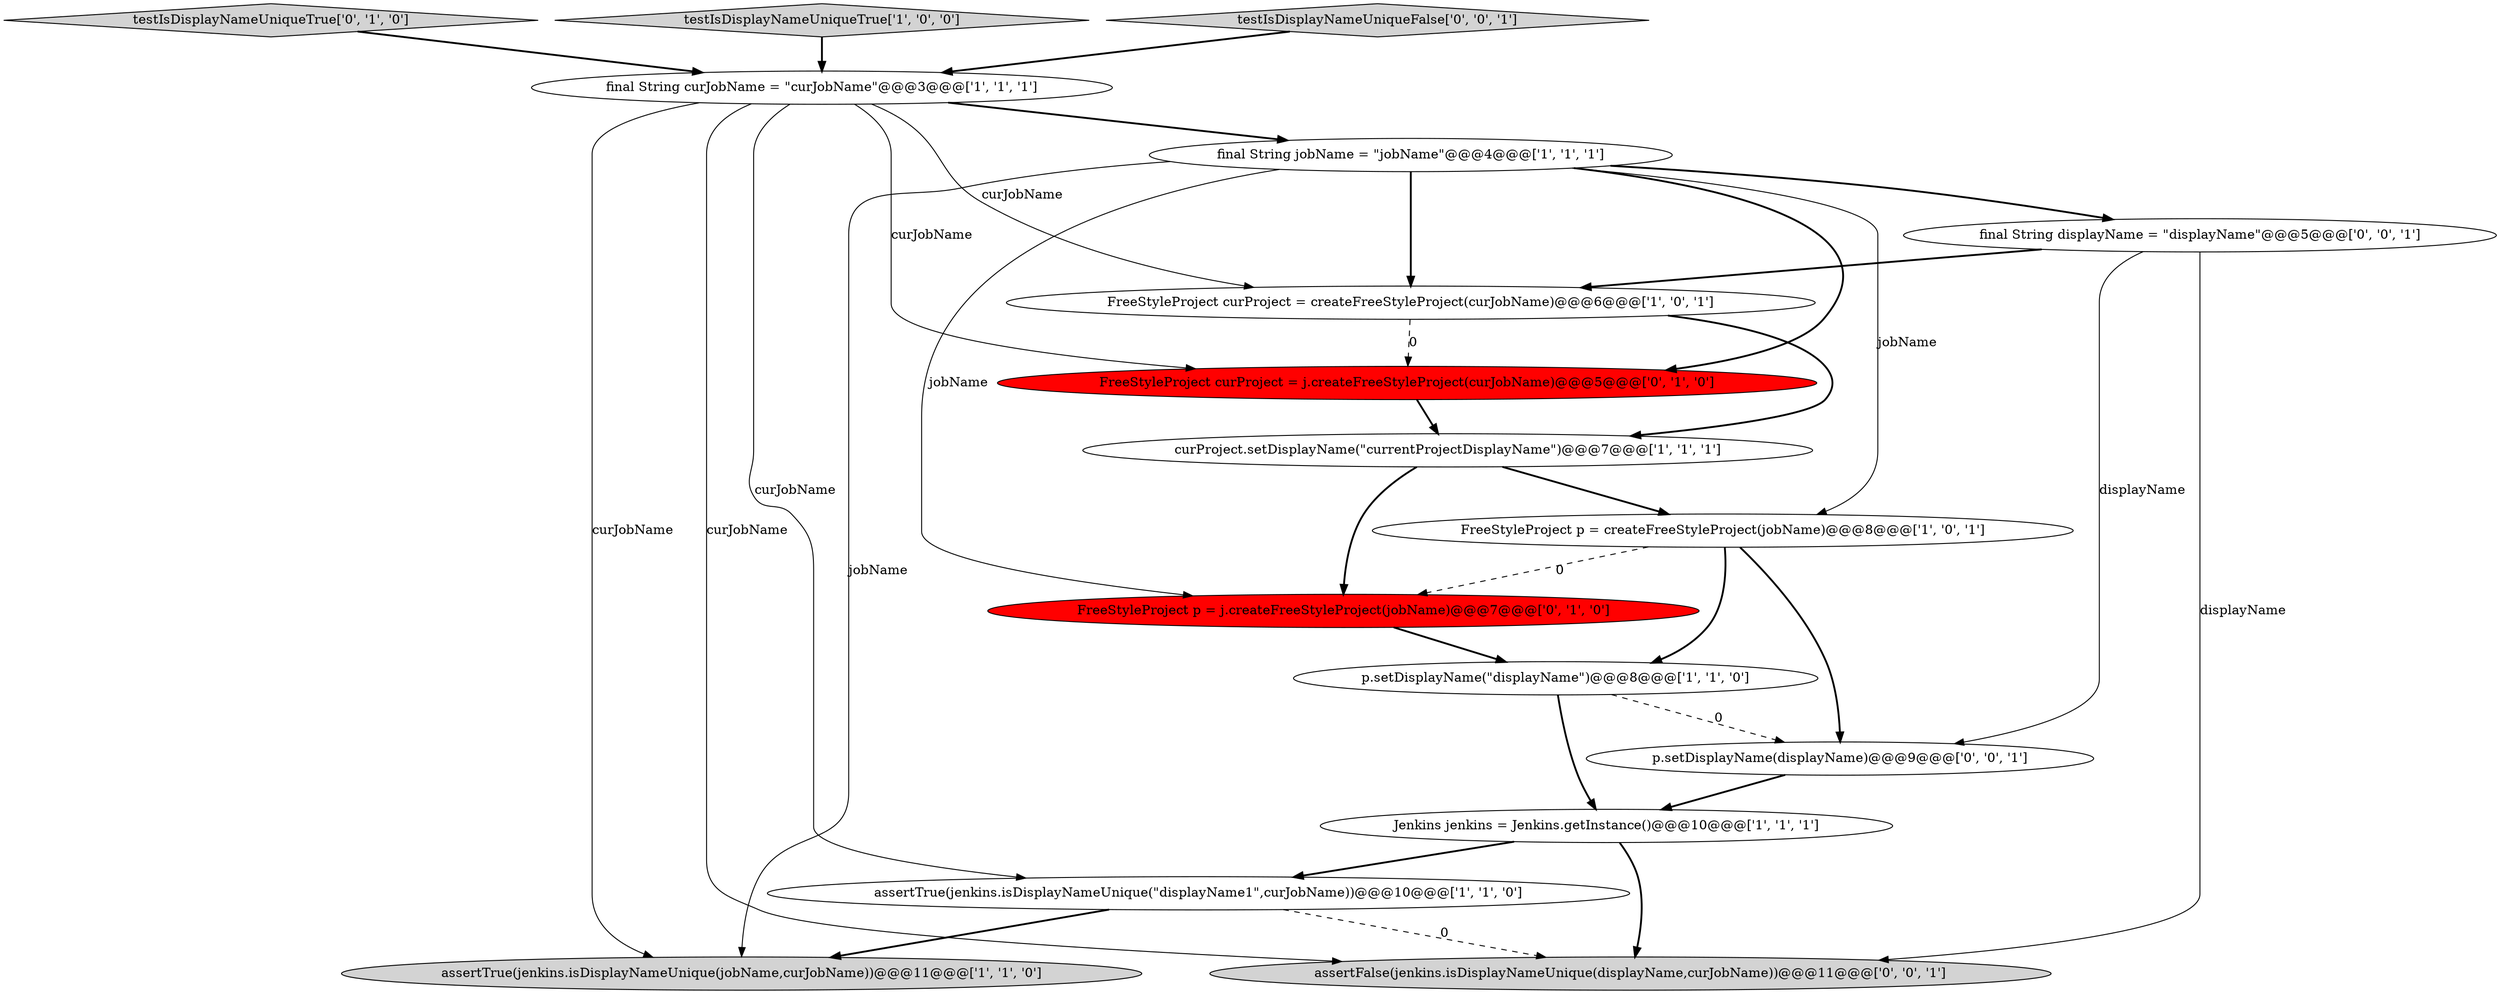 digraph {
7 [style = filled, label = "Jenkins jenkins = Jenkins.getInstance()@@@10@@@['1', '1', '1']", fillcolor = white, shape = ellipse image = "AAA0AAABBB1BBB"];
3 [style = filled, label = "p.setDisplayName(\"displayName\")@@@8@@@['1', '1', '0']", fillcolor = white, shape = ellipse image = "AAA0AAABBB1BBB"];
12 [style = filled, label = "testIsDisplayNameUniqueTrue['0', '1', '0']", fillcolor = lightgray, shape = diamond image = "AAA0AAABBB2BBB"];
8 [style = filled, label = "assertTrue(jenkins.isDisplayNameUnique(\"displayName1\",curJobName))@@@10@@@['1', '1', '0']", fillcolor = white, shape = ellipse image = "AAA0AAABBB1BBB"];
2 [style = filled, label = "final String curJobName = \"curJobName\"@@@3@@@['1', '1', '1']", fillcolor = white, shape = ellipse image = "AAA0AAABBB1BBB"];
1 [style = filled, label = "assertTrue(jenkins.isDisplayNameUnique(jobName,curJobName))@@@11@@@['1', '1', '0']", fillcolor = lightgray, shape = ellipse image = "AAA0AAABBB1BBB"];
13 [style = filled, label = "p.setDisplayName(displayName)@@@9@@@['0', '0', '1']", fillcolor = white, shape = ellipse image = "AAA0AAABBB3BBB"];
9 [style = filled, label = "testIsDisplayNameUniqueTrue['1', '0', '0']", fillcolor = lightgray, shape = diamond image = "AAA0AAABBB1BBB"];
10 [style = filled, label = "FreeStyleProject p = j.createFreeStyleProject(jobName)@@@7@@@['0', '1', '0']", fillcolor = red, shape = ellipse image = "AAA1AAABBB2BBB"];
14 [style = filled, label = "testIsDisplayNameUniqueFalse['0', '0', '1']", fillcolor = lightgray, shape = diamond image = "AAA0AAABBB3BBB"];
16 [style = filled, label = "assertFalse(jenkins.isDisplayNameUnique(displayName,curJobName))@@@11@@@['0', '0', '1']", fillcolor = lightgray, shape = ellipse image = "AAA0AAABBB3BBB"];
0 [style = filled, label = "FreeStyleProject curProject = createFreeStyleProject(curJobName)@@@6@@@['1', '0', '1']", fillcolor = white, shape = ellipse image = "AAA0AAABBB1BBB"];
6 [style = filled, label = "FreeStyleProject p = createFreeStyleProject(jobName)@@@8@@@['1', '0', '1']", fillcolor = white, shape = ellipse image = "AAA0AAABBB1BBB"];
4 [style = filled, label = "final String jobName = \"jobName\"@@@4@@@['1', '1', '1']", fillcolor = white, shape = ellipse image = "AAA0AAABBB1BBB"];
5 [style = filled, label = "curProject.setDisplayName(\"currentProjectDisplayName\")@@@7@@@['1', '1', '1']", fillcolor = white, shape = ellipse image = "AAA0AAABBB1BBB"];
11 [style = filled, label = "FreeStyleProject curProject = j.createFreeStyleProject(curJobName)@@@5@@@['0', '1', '0']", fillcolor = red, shape = ellipse image = "AAA1AAABBB2BBB"];
15 [style = filled, label = "final String displayName = \"displayName\"@@@5@@@['0', '0', '1']", fillcolor = white, shape = ellipse image = "AAA0AAABBB3BBB"];
6->3 [style = bold, label=""];
5->10 [style = bold, label=""];
2->0 [style = solid, label="curJobName"];
8->16 [style = dashed, label="0"];
4->10 [style = solid, label="jobName"];
9->2 [style = bold, label=""];
4->15 [style = bold, label=""];
10->3 [style = bold, label=""];
0->11 [style = dashed, label="0"];
2->8 [style = solid, label="curJobName"];
2->1 [style = solid, label="curJobName"];
7->8 [style = bold, label=""];
3->13 [style = dashed, label="0"];
2->4 [style = bold, label=""];
4->6 [style = solid, label="jobName"];
4->0 [style = bold, label=""];
4->1 [style = solid, label="jobName"];
6->10 [style = dashed, label="0"];
8->1 [style = bold, label=""];
11->5 [style = bold, label=""];
12->2 [style = bold, label=""];
15->13 [style = solid, label="displayName"];
5->6 [style = bold, label=""];
3->7 [style = bold, label=""];
2->11 [style = solid, label="curJobName"];
15->16 [style = solid, label="displayName"];
13->7 [style = bold, label=""];
15->0 [style = bold, label=""];
6->13 [style = bold, label=""];
7->16 [style = bold, label=""];
14->2 [style = bold, label=""];
2->16 [style = solid, label="curJobName"];
4->11 [style = bold, label=""];
0->5 [style = bold, label=""];
}
